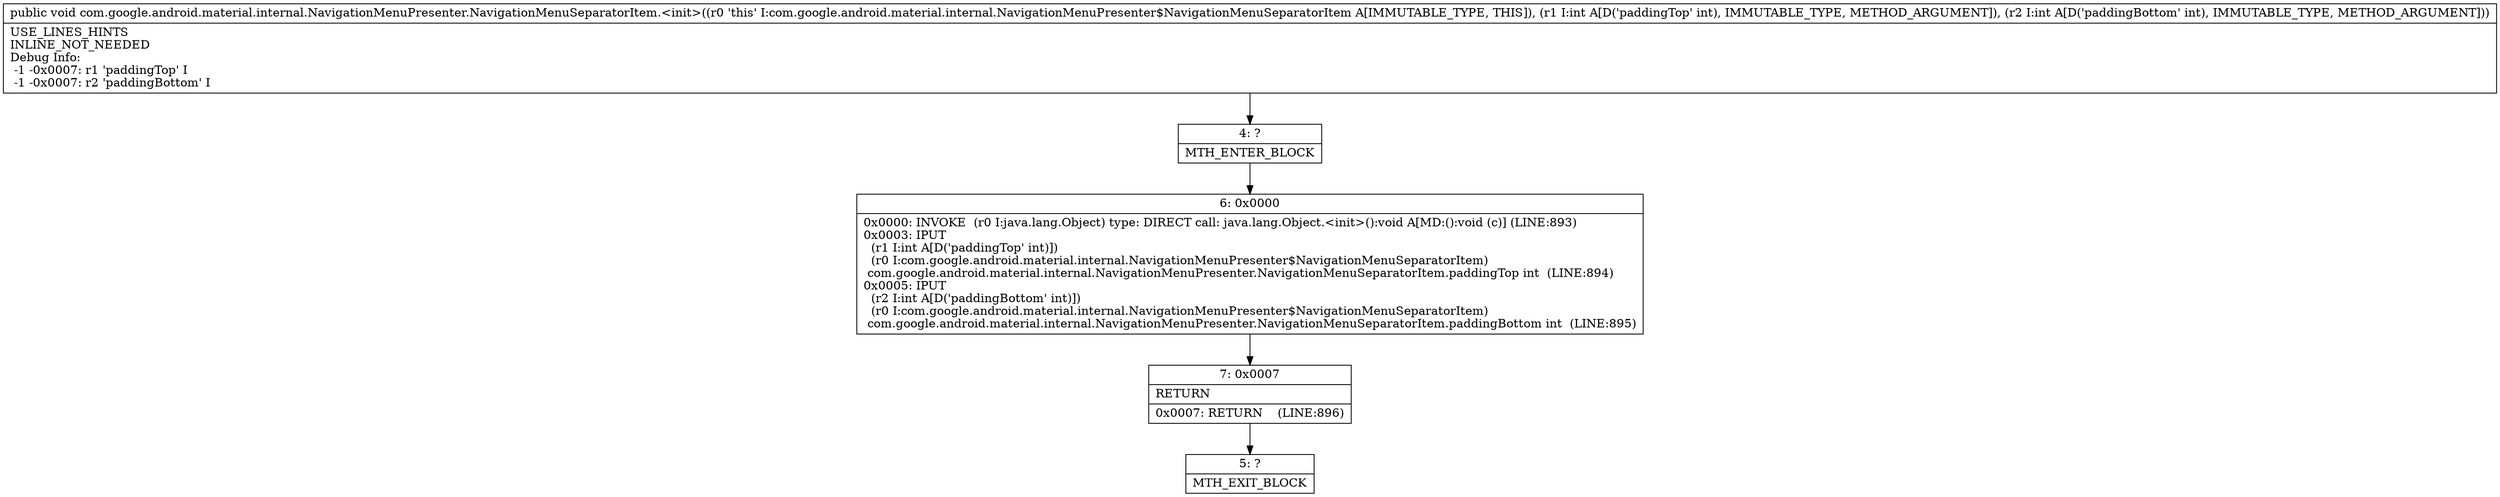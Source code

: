 digraph "CFG forcom.google.android.material.internal.NavigationMenuPresenter.NavigationMenuSeparatorItem.\<init\>(II)V" {
Node_4 [shape=record,label="{4\:\ ?|MTH_ENTER_BLOCK\l}"];
Node_6 [shape=record,label="{6\:\ 0x0000|0x0000: INVOKE  (r0 I:java.lang.Object) type: DIRECT call: java.lang.Object.\<init\>():void A[MD:():void (c)] (LINE:893)\l0x0003: IPUT  \l  (r1 I:int A[D('paddingTop' int)])\l  (r0 I:com.google.android.material.internal.NavigationMenuPresenter$NavigationMenuSeparatorItem)\l com.google.android.material.internal.NavigationMenuPresenter.NavigationMenuSeparatorItem.paddingTop int  (LINE:894)\l0x0005: IPUT  \l  (r2 I:int A[D('paddingBottom' int)])\l  (r0 I:com.google.android.material.internal.NavigationMenuPresenter$NavigationMenuSeparatorItem)\l com.google.android.material.internal.NavigationMenuPresenter.NavigationMenuSeparatorItem.paddingBottom int  (LINE:895)\l}"];
Node_7 [shape=record,label="{7\:\ 0x0007|RETURN\l|0x0007: RETURN    (LINE:896)\l}"];
Node_5 [shape=record,label="{5\:\ ?|MTH_EXIT_BLOCK\l}"];
MethodNode[shape=record,label="{public void com.google.android.material.internal.NavigationMenuPresenter.NavigationMenuSeparatorItem.\<init\>((r0 'this' I:com.google.android.material.internal.NavigationMenuPresenter$NavigationMenuSeparatorItem A[IMMUTABLE_TYPE, THIS]), (r1 I:int A[D('paddingTop' int), IMMUTABLE_TYPE, METHOD_ARGUMENT]), (r2 I:int A[D('paddingBottom' int), IMMUTABLE_TYPE, METHOD_ARGUMENT]))  | USE_LINES_HINTS\lINLINE_NOT_NEEDED\lDebug Info:\l  \-1 \-0x0007: r1 'paddingTop' I\l  \-1 \-0x0007: r2 'paddingBottom' I\l}"];
MethodNode -> Node_4;Node_4 -> Node_6;
Node_6 -> Node_7;
Node_7 -> Node_5;
}

